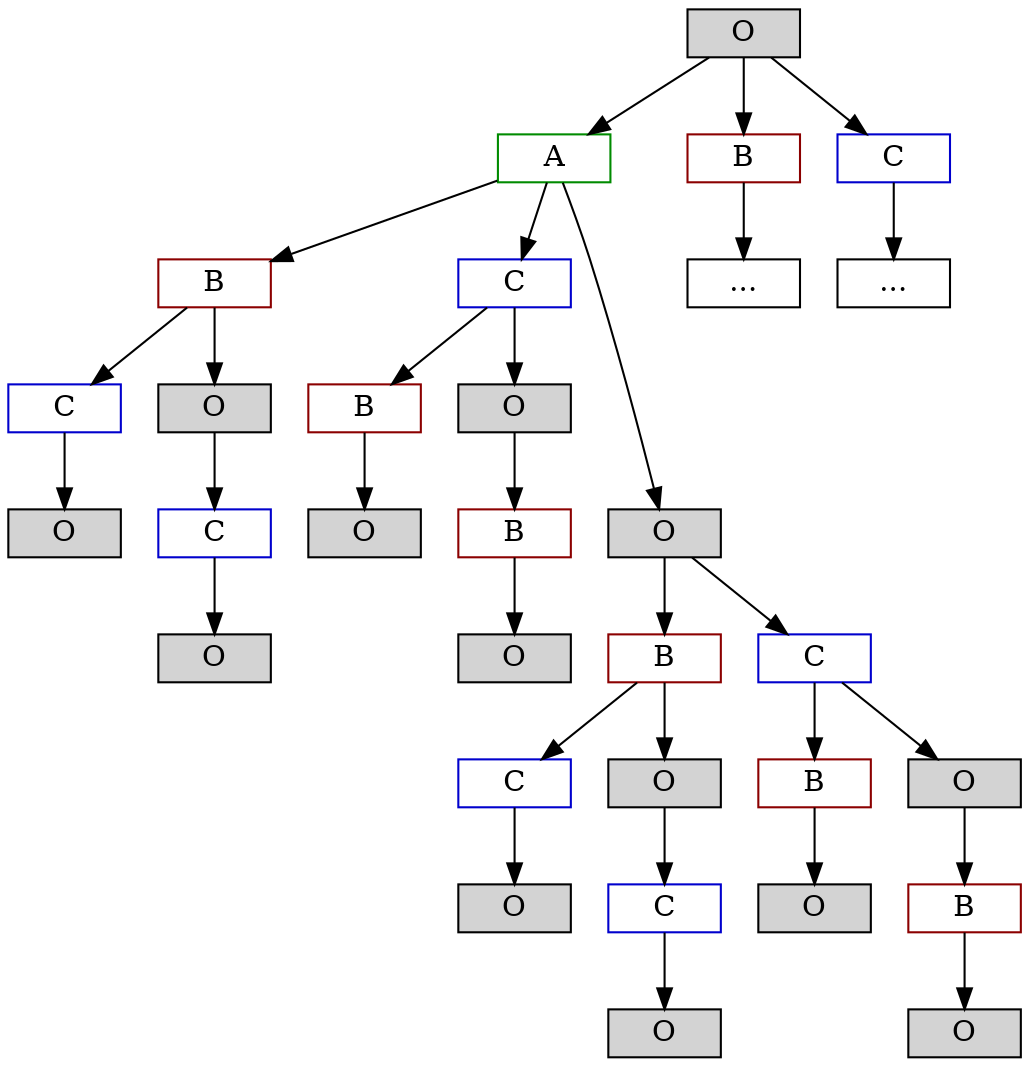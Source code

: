 digraph g {
node[shape = record,height=.1];
n0[label = "O",style=filled];
n1[label = "A",color=green4];
n2[label = "B",color=red4];
n21[label = "B",color=red4];
n3[label = "C",color=blue3];
n31[label = "O",style=filled];
n4[label = "C",color=blue3];
n5[label = "..."];
// n6[label = "..."];
// n61[label = "O",style=filled];
n7[label = "C",color=blue3];
n8[label = "O",style=filled];
n9[label = "C",color=blue3];
n10[label = "..."];
// n11[label = "O",style=filled];
// n12[label = "..."];
n50[label = "B",color=red4];
n51[label = "O",style=filled];
n52[label = "B",color=red4];
n70[label = "C",color=blue3];
n71[label = "O",style=filled];
n72[label = "C",color=blue3];
n80[label = "B",color=red4];
n81[label = "O",style=filled];
n82[label = "B",color=red4];

n77[label = "B",color=red4];
n88[label = "C",color=blue3];

n90[label = "O",style=filled];
n91[label = "O",style=filled];
n92[label = "O",style=filled];
n93[label = "O",style=filled];
n94[label = "O",style=filled];
n95[label = "O",style=filled];
n96[label = "O",style=filled];
n97[label = "O",style=filled];
{rank = same; "n52"; "n31"}
"n0" -> "n4";
"n0" -> "n1";
"n0" -> "n21";
"n1" -> "n2";
"n1" -> "n3";
"n1" -> "n31";
"n2" -> "n8";
"n8" -> "n9";
"n2" -> "n7";
n7 -> n90;
n9 -> n91;
// "n61" -> "n6";
// "n4" -> "n61";
"n4" -> "n5";
"n21" -> "n10";
// "n21" -> "n11";
// "n11" -> "n12";
"n3"  -> "n50";
n50 -> n92;
"n3"  -> "n51";
"n51"  ->"n52";
n52 -> n93;
"n31" -> "n77";
"n31" -> "n88";
"n77" -> "n70";
"n77" -> "n71";
n70 -> n96;
n72 -> n97;
"n71" -> "n72";
"n88" -> "n80";
n80 -> n94;
"n88" -> "n81";
"n81" -> "n82";
n82-> n95;



}
